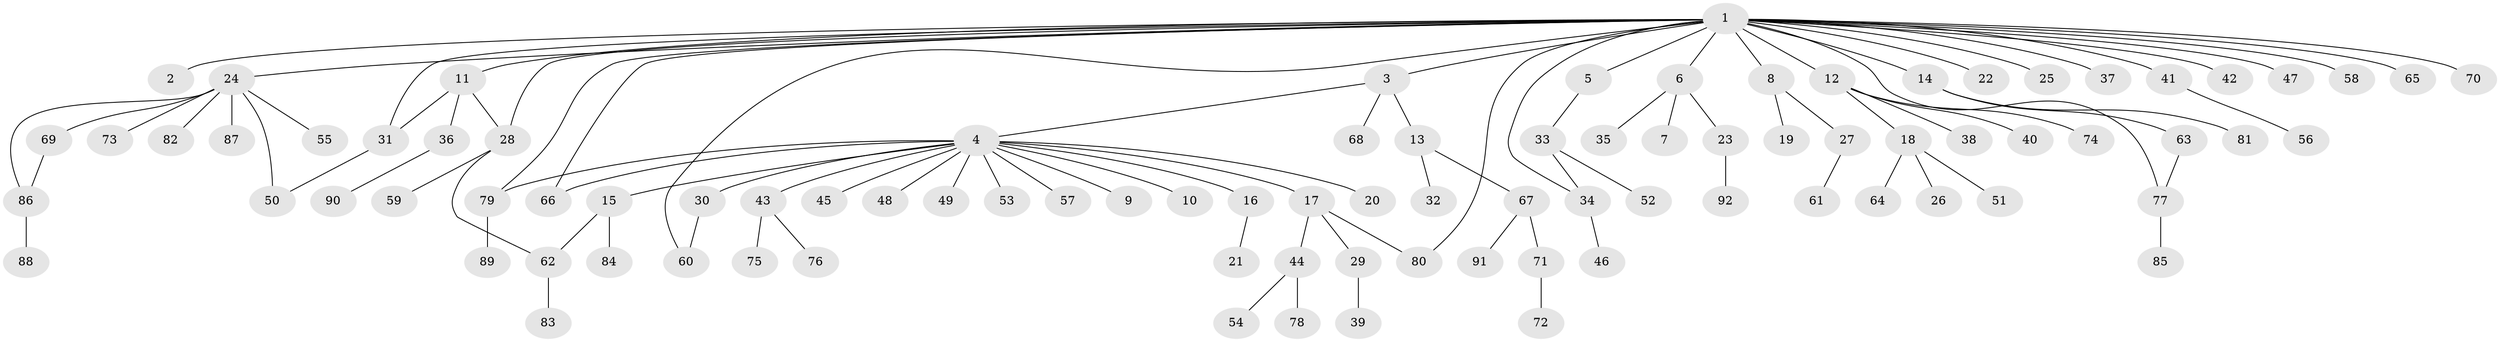 // Generated by graph-tools (version 1.1) at 2025/01/03/09/25 03:01:42]
// undirected, 92 vertices, 102 edges
graph export_dot {
graph [start="1"]
  node [color=gray90,style=filled];
  1;
  2;
  3;
  4;
  5;
  6;
  7;
  8;
  9;
  10;
  11;
  12;
  13;
  14;
  15;
  16;
  17;
  18;
  19;
  20;
  21;
  22;
  23;
  24;
  25;
  26;
  27;
  28;
  29;
  30;
  31;
  32;
  33;
  34;
  35;
  36;
  37;
  38;
  39;
  40;
  41;
  42;
  43;
  44;
  45;
  46;
  47;
  48;
  49;
  50;
  51;
  52;
  53;
  54;
  55;
  56;
  57;
  58;
  59;
  60;
  61;
  62;
  63;
  64;
  65;
  66;
  67;
  68;
  69;
  70;
  71;
  72;
  73;
  74;
  75;
  76;
  77;
  78;
  79;
  80;
  81;
  82;
  83;
  84;
  85;
  86;
  87;
  88;
  89;
  90;
  91;
  92;
  1 -- 2;
  1 -- 3;
  1 -- 5;
  1 -- 6;
  1 -- 8;
  1 -- 11;
  1 -- 12;
  1 -- 14;
  1 -- 22;
  1 -- 24;
  1 -- 25;
  1 -- 28;
  1 -- 31;
  1 -- 34;
  1 -- 37;
  1 -- 41;
  1 -- 42;
  1 -- 47;
  1 -- 58;
  1 -- 60;
  1 -- 65;
  1 -- 66;
  1 -- 70;
  1 -- 77;
  1 -- 79;
  1 -- 80;
  3 -- 4;
  3 -- 13;
  3 -- 68;
  4 -- 9;
  4 -- 10;
  4 -- 15;
  4 -- 16;
  4 -- 17;
  4 -- 20;
  4 -- 30;
  4 -- 43;
  4 -- 45;
  4 -- 48;
  4 -- 49;
  4 -- 53;
  4 -- 57;
  4 -- 66;
  4 -- 79;
  5 -- 33;
  6 -- 7;
  6 -- 23;
  6 -- 35;
  8 -- 19;
  8 -- 27;
  11 -- 28;
  11 -- 31;
  11 -- 36;
  12 -- 18;
  12 -- 38;
  12 -- 40;
  12 -- 74;
  13 -- 32;
  13 -- 67;
  14 -- 63;
  14 -- 81;
  15 -- 62;
  15 -- 84;
  16 -- 21;
  17 -- 29;
  17 -- 44;
  17 -- 80;
  18 -- 26;
  18 -- 51;
  18 -- 64;
  23 -- 92;
  24 -- 50;
  24 -- 55;
  24 -- 69;
  24 -- 73;
  24 -- 82;
  24 -- 86;
  24 -- 87;
  27 -- 61;
  28 -- 59;
  28 -- 62;
  29 -- 39;
  30 -- 60;
  31 -- 50;
  33 -- 34;
  33 -- 52;
  34 -- 46;
  36 -- 90;
  41 -- 56;
  43 -- 75;
  43 -- 76;
  44 -- 54;
  44 -- 78;
  62 -- 83;
  63 -- 77;
  67 -- 71;
  67 -- 91;
  69 -- 86;
  71 -- 72;
  77 -- 85;
  79 -- 89;
  86 -- 88;
}
